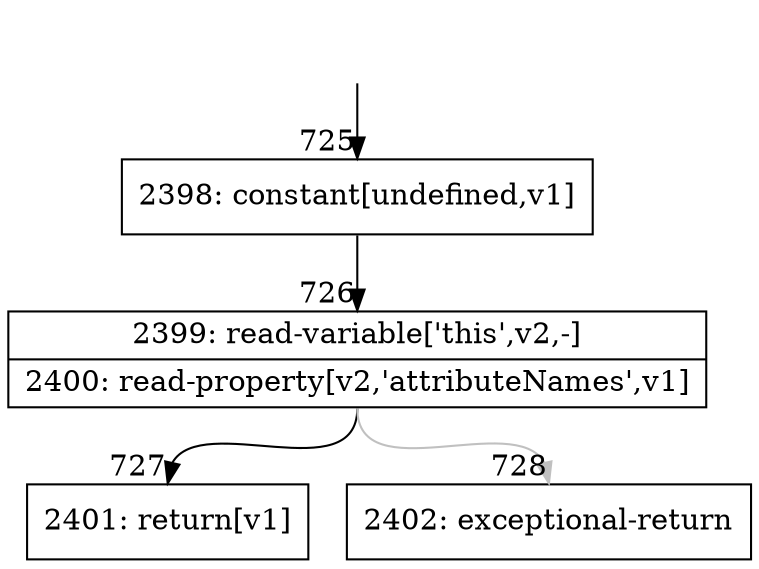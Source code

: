 digraph {
rankdir="TD"
BB_entry76[shape=none,label=""];
BB_entry76 -> BB725 [tailport=s, headport=n, headlabel="    725"]
BB725 [shape=record label="{2398: constant[undefined,v1]}" ] 
BB725 -> BB726 [tailport=s, headport=n, headlabel="      726"]
BB726 [shape=record label="{2399: read-variable['this',v2,-]|2400: read-property[v2,'attributeNames',v1]}" ] 
BB726 -> BB727 [tailport=s, headport=n, headlabel="      727"]
BB726 -> BB728 [tailport=s, headport=n, color=gray, headlabel="      728"]
BB727 [shape=record label="{2401: return[v1]}" ] 
BB728 [shape=record label="{2402: exceptional-return}" ] 
//#$~ 754
}
